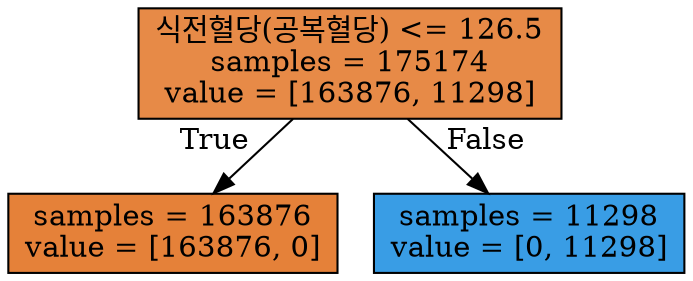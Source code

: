 digraph Tree {
node [shape=box, style="filled", color="black"] ;
0 [label="식전혈당(공복혈당) <= 126.5\nsamples = 175174\nvalue = [163876, 11298]", fillcolor="#e58139ed"] ;
1 [label="samples = 163876\nvalue = [163876, 0]", fillcolor="#e58139ff"] ;
0 -> 1 [labeldistance=2.5, labelangle=45, headlabel="True"] ;
2 [label="samples = 11298\nvalue = [0, 11298]", fillcolor="#399de5ff"] ;
0 -> 2 [labeldistance=2.5, labelangle=-45, headlabel="False"] ;
}